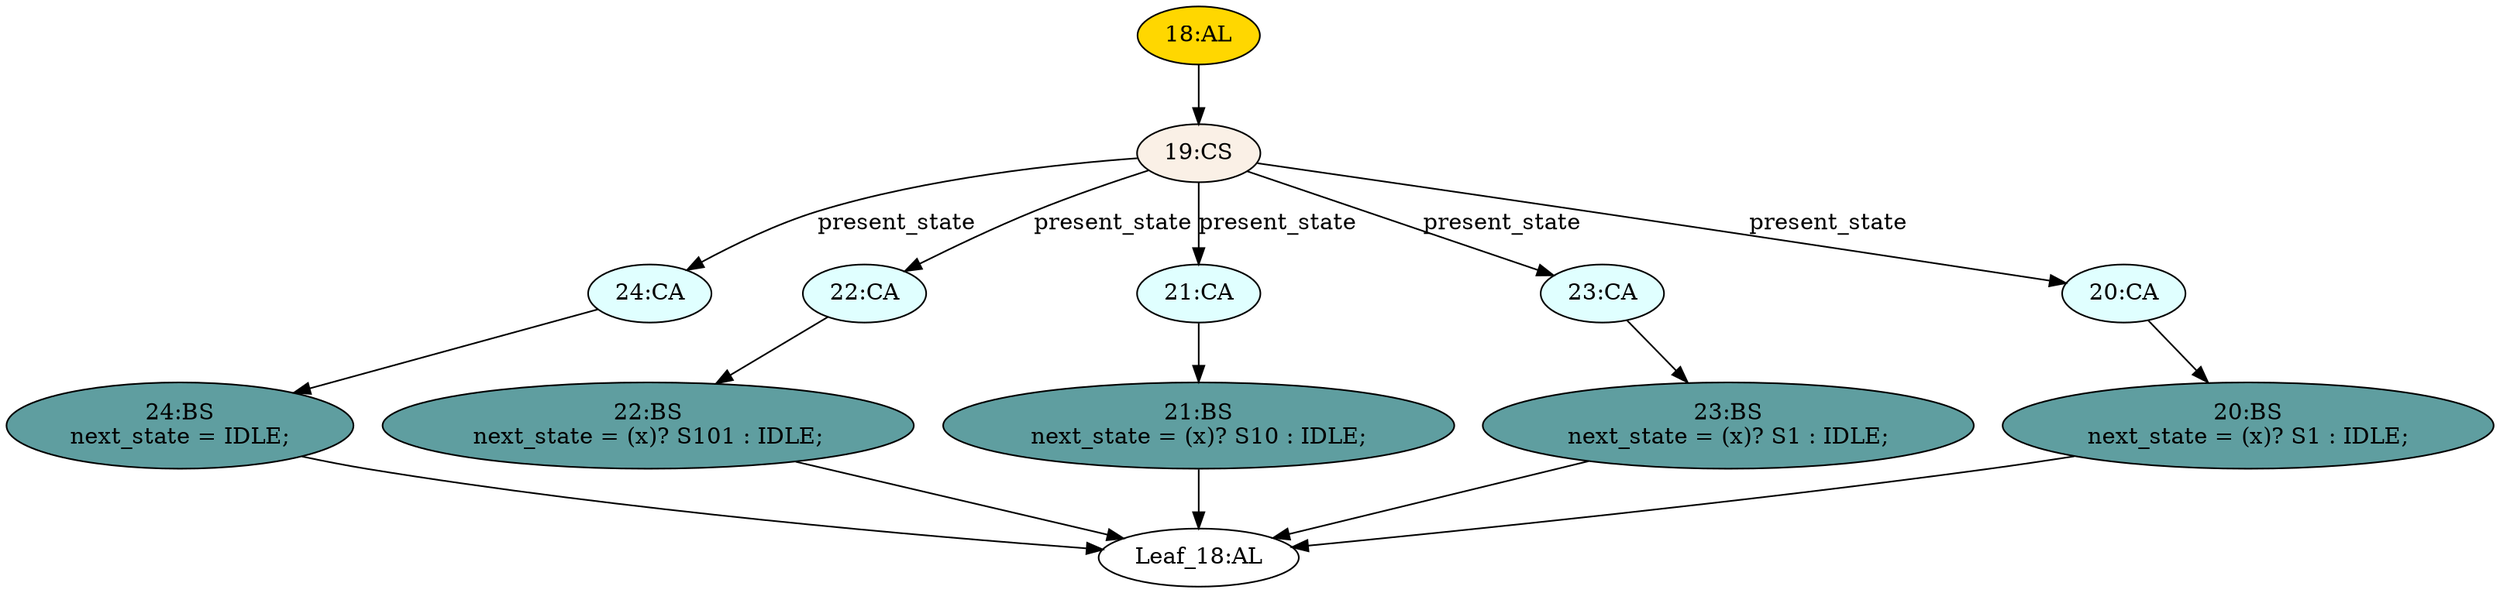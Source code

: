 strict digraph "" {
	node [label="\N"];
	"24:CA"	[ast="<pyverilog.vparser.ast.Case object at 0x7fe7aa3cc310>",
		fillcolor=lightcyan,
		label="24:CA",
		statements="[]",
		style=filled,
		typ=Case];
	"24:BS"	[ast="<pyverilog.vparser.ast.BlockingSubstitution object at 0x7fe7aa3cc410>",
		fillcolor=cadetblue,
		label="24:BS
next_state = IDLE;",
		statements="[<pyverilog.vparser.ast.BlockingSubstitution object at 0x7fe7aa3cc410>]",
		style=filled,
		typ=BlockingSubstitution];
	"24:CA" -> "24:BS"	[cond="[]",
		lineno=None];
	"19:CS"	[ast="<pyverilog.vparser.ast.CaseStatement object at 0x7fe7aa3f7150>",
		fillcolor=linen,
		label="19:CS",
		statements="[]",
		style=filled,
		typ=CaseStatement];
	"19:CS" -> "24:CA"	[cond="['present_state']",
		label=present_state,
		lineno=19];
	"22:CA"	[ast="<pyverilog.vparser.ast.Case object at 0x7fe7aa3cc9d0>",
		fillcolor=lightcyan,
		label="22:CA",
		statements="[]",
		style=filled,
		typ=Case];
	"19:CS" -> "22:CA"	[cond="['present_state']",
		label=present_state,
		lineno=19];
	"21:CA"	[ast="<pyverilog.vparser.ast.Case object at 0x7fe7aa3ccc50>",
		fillcolor=lightcyan,
		label="21:CA",
		statements="[]",
		style=filled,
		typ=Case];
	"19:CS" -> "21:CA"	[cond="['present_state']",
		label=present_state,
		lineno=19];
	"23:CA"	[ast="<pyverilog.vparser.ast.Case object at 0x7fe7aa3cccd0>",
		fillcolor=lightcyan,
		label="23:CA",
		statements="[]",
		style=filled,
		typ=Case];
	"19:CS" -> "23:CA"	[cond="['present_state']",
		label=present_state,
		lineno=19];
	"20:CA"	[ast="<pyverilog.vparser.ast.Case object at 0x7fe7aa3ccd90>",
		fillcolor=lightcyan,
		label="20:CA",
		statements="[]",
		style=filled,
		typ=Case];
	"19:CS" -> "20:CA"	[cond="['present_state']",
		label=present_state,
		lineno=19];
	"23:BS"	[ast="<pyverilog.vparser.ast.BlockingSubstitution object at 0x7fe7aa3cc7d0>",
		fillcolor=cadetblue,
		label="23:BS
next_state = (x)? S1 : IDLE;",
		statements="[<pyverilog.vparser.ast.BlockingSubstitution object at 0x7fe7aa3cc7d0>]",
		style=filled,
		typ=BlockingSubstitution];
	"Leaf_18:AL"	[def_var="['next_state']",
		label="Leaf_18:AL"];
	"23:BS" -> "Leaf_18:AL"	[cond="[]",
		lineno=None];
	"22:BS"	[ast="<pyverilog.vparser.ast.BlockingSubstitution object at 0x7fe7aa3cca50>",
		fillcolor=cadetblue,
		label="22:BS
next_state = (x)? S101 : IDLE;",
		statements="[<pyverilog.vparser.ast.BlockingSubstitution object at 0x7fe7aa3cca50>]",
		style=filled,
		typ=BlockingSubstitution];
	"22:CA" -> "22:BS"	[cond="[]",
		lineno=None];
	"21:BS"	[ast="<pyverilog.vparser.ast.BlockingSubstitution object at 0x7fe7aa3cc590>",
		fillcolor=cadetblue,
		label="21:BS
next_state = (x)? S10 : IDLE;",
		statements="[<pyverilog.vparser.ast.BlockingSubstitution object at 0x7fe7aa3cc590>]",
		style=filled,
		typ=BlockingSubstitution];
	"21:CA" -> "21:BS"	[cond="[]",
		lineno=None];
	"23:CA" -> "23:BS"	[cond="[]",
		lineno=None];
	"24:BS" -> "Leaf_18:AL"	[cond="[]",
		lineno=None];
	"20:BS"	[ast="<pyverilog.vparser.ast.BlockingSubstitution object at 0x7fe7aa3cce10>",
		fillcolor=cadetblue,
		label="20:BS
next_state = (x)? S1 : IDLE;",
		statements="[<pyverilog.vparser.ast.BlockingSubstitution object at 0x7fe7aa3cce10>]",
		style=filled,
		typ=BlockingSubstitution];
	"20:CA" -> "20:BS"	[cond="[]",
		lineno=None];
	"22:BS" -> "Leaf_18:AL"	[cond="[]",
		lineno=None];
	"20:BS" -> "Leaf_18:AL"	[cond="[]",
		lineno=None];
	"18:AL"	[ast="<pyverilog.vparser.ast.Always object at 0x7fe7aa3e7ad0>",
		clk_sens=False,
		fillcolor=gold,
		label="18:AL",
		sens="['x', 'IDLE']",
		statements="[]",
		style=filled,
		typ=Always,
		use_var="['x', 'IDLE', 'present_state']"];
	"18:AL" -> "19:CS"	[cond="[]",
		lineno=None];
	"21:BS" -> "Leaf_18:AL"	[cond="[]",
		lineno=None];
}
